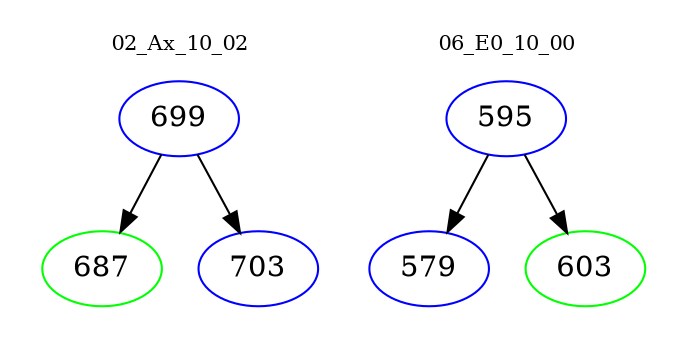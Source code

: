 digraph{
subgraph cluster_0 {
color = white
label = "02_Ax_10_02";
fontsize=10;
T0_699 [label="699", color="blue"]
T0_699 -> T0_687 [color="black"]
T0_687 [label="687", color="green"]
T0_699 -> T0_703 [color="black"]
T0_703 [label="703", color="blue"]
}
subgraph cluster_1 {
color = white
label = "06_E0_10_00";
fontsize=10;
T1_595 [label="595", color="blue"]
T1_595 -> T1_579 [color="black"]
T1_579 [label="579", color="blue"]
T1_595 -> T1_603 [color="black"]
T1_603 [label="603", color="green"]
}
}
